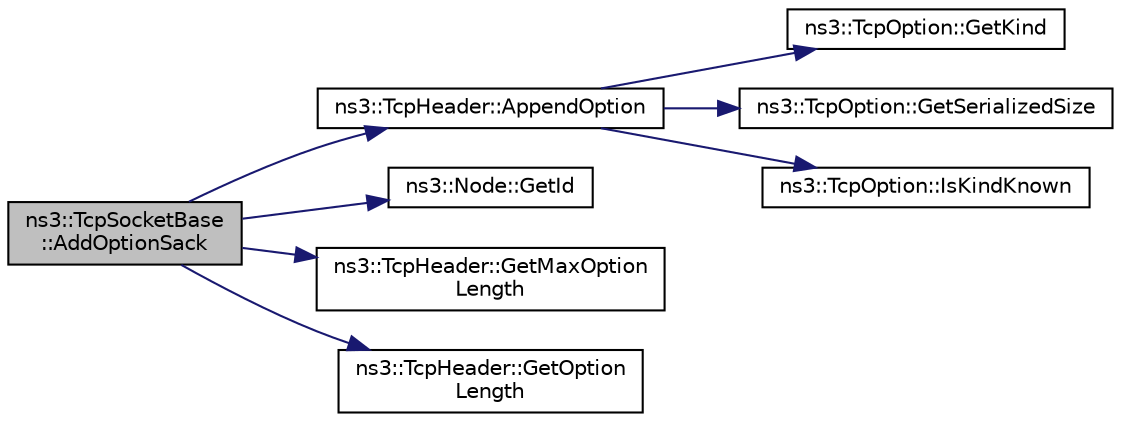 digraph "ns3::TcpSocketBase::AddOptionSack"
{
 // LATEX_PDF_SIZE
  edge [fontname="Helvetica",fontsize="10",labelfontname="Helvetica",labelfontsize="10"];
  node [fontname="Helvetica",fontsize="10",shape=record];
  rankdir="LR";
  Node1 [label="ns3::TcpSocketBase\l::AddOptionSack",height=0.2,width=0.4,color="black", fillcolor="grey75", style="filled", fontcolor="black",tooltip="Add the SACK option to the header."];
  Node1 -> Node2 [color="midnightblue",fontsize="10",style="solid",fontname="Helvetica"];
  Node2 [label="ns3::TcpHeader::AppendOption",height=0.2,width=0.4,color="black", fillcolor="white", style="filled",URL="$classns3_1_1_tcp_header.html#aa5de13df3dd5cb87d63c428e5dcc3425",tooltip="Append an option to the TCP header."];
  Node2 -> Node3 [color="midnightblue",fontsize="10",style="solid",fontname="Helvetica"];
  Node3 [label="ns3::TcpOption::GetKind",height=0.2,width=0.4,color="black", fillcolor="white", style="filled",URL="$classns3_1_1_tcp_option.html#a29376dfd9504f5dd47dbad652caf04f7",tooltip="Get the ‘kind’ (as in RFC 793) of this option."];
  Node2 -> Node4 [color="midnightblue",fontsize="10",style="solid",fontname="Helvetica"];
  Node4 [label="ns3::TcpOption::GetSerializedSize",height=0.2,width=0.4,color="black", fillcolor="white", style="filled",URL="$classns3_1_1_tcp_option.html#ac6c6b5d8905ffc2fdbe99448474c08da",tooltip="Returns number of bytes required for Option serialization."];
  Node2 -> Node5 [color="midnightblue",fontsize="10",style="solid",fontname="Helvetica"];
  Node5 [label="ns3::TcpOption::IsKindKnown",height=0.2,width=0.4,color="black", fillcolor="white", style="filled",URL="$classns3_1_1_tcp_option.html#aa4227e120fb09b89b6f088b19529344c",tooltip="Check if the option is implemented."];
  Node1 -> Node6 [color="midnightblue",fontsize="10",style="solid",fontname="Helvetica"];
  Node6 [label="ns3::Node::GetId",height=0.2,width=0.4,color="black", fillcolor="white", style="filled",URL="$classns3_1_1_node.html#a2ed8663077afcb8db519296b0ada6355",tooltip=" "];
  Node1 -> Node7 [color="midnightblue",fontsize="10",style="solid",fontname="Helvetica"];
  Node7 [label="ns3::TcpHeader::GetMaxOption\lLength",height=0.2,width=0.4,color="black", fillcolor="white", style="filled",URL="$classns3_1_1_tcp_header.html#a425ad65112fd89e42b7531c4e471bab7",tooltip="Get maximum option length."];
  Node1 -> Node8 [color="midnightblue",fontsize="10",style="solid",fontname="Helvetica"];
  Node8 [label="ns3::TcpHeader::GetOption\lLength",height=0.2,width=0.4,color="black", fillcolor="white", style="filled",URL="$classns3_1_1_tcp_header.html#a9bc1f1a6e00b12333c0c617d7a11f64f",tooltip="Get the total length of appended options."];
}
